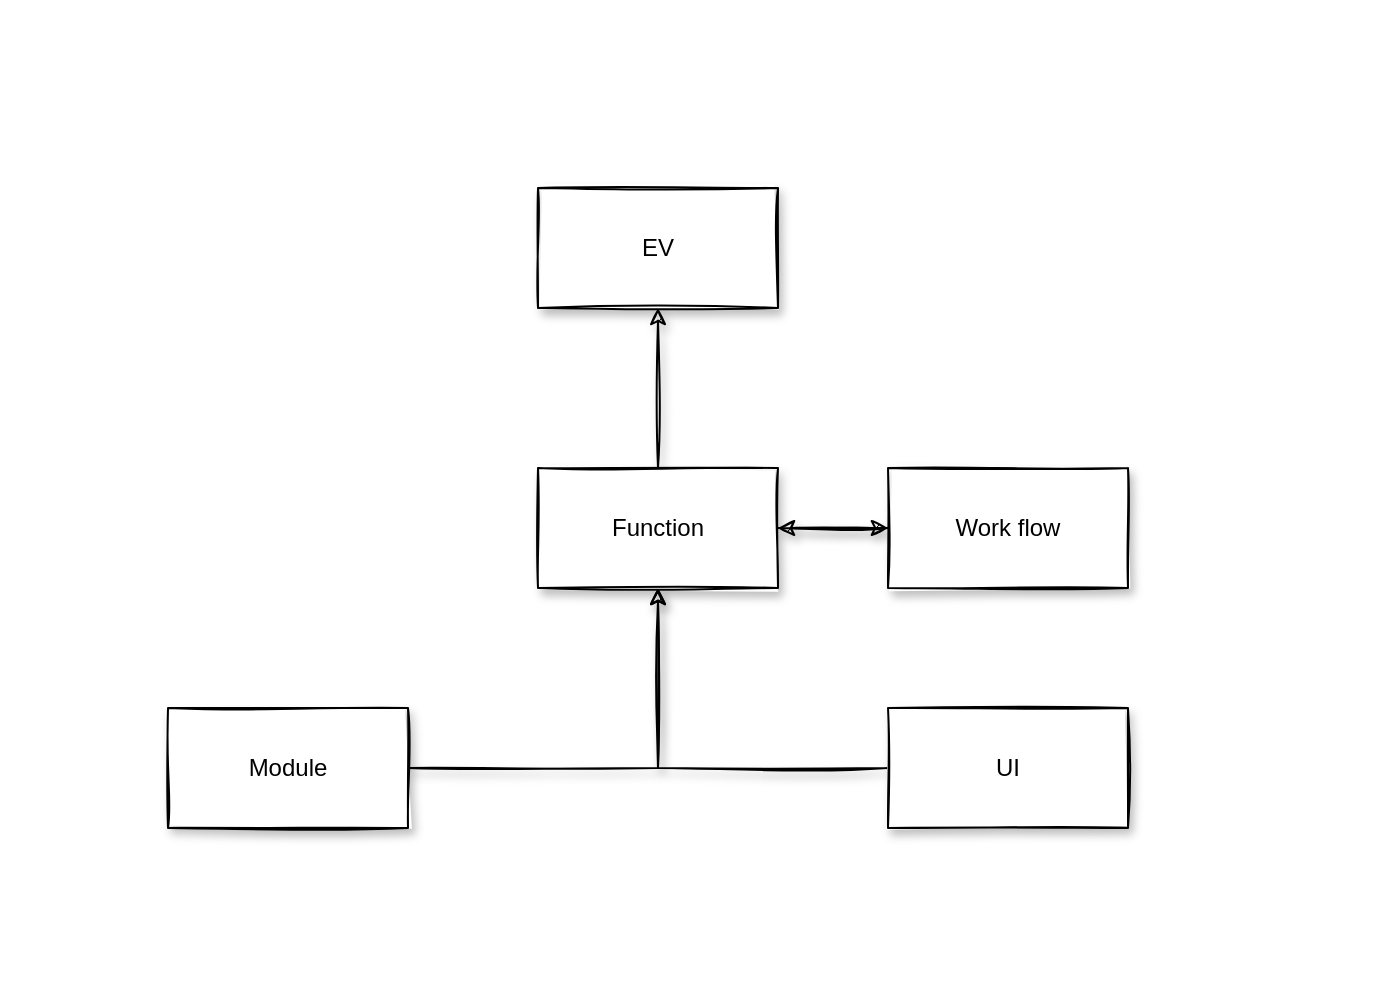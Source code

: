 <mxfile version="13.7.3" type="device"><diagram id="-dHdSOi4CRKu00gBhwg5" name="Page-1"><mxGraphModel dx="932" dy="865" grid="1" gridSize="10" guides="1" tooltips="1" connect="1" arrows="1" fold="1" page="1" pageScale="1" pageWidth="850" pageHeight="1100" math="0" shadow="0"><root><mxCell id="0"/><mxCell id="1" parent="0"/><mxCell id="c9Lq03elqx484L00_ZoJ-1" value="EV" style="rounded=0;whiteSpace=wrap;html=1;sketch=1;shadow=1;" vertex="1" parent="1"><mxGeometry x="305" y="240" width="120" height="60" as="geometry"/></mxCell><mxCell id="c9Lq03elqx484L00_ZoJ-8" style="edgeStyle=orthogonalEdgeStyle;rounded=0;orthogonalLoop=1;jettySize=auto;html=1;exitX=0.5;exitY=0;exitDx=0;exitDy=0;entryX=0.5;entryY=1;entryDx=0;entryDy=0;sketch=1;shadow=1;" edge="1" parent="1" source="c9Lq03elqx484L00_ZoJ-3" target="c9Lq03elqx484L00_ZoJ-1"><mxGeometry relative="1" as="geometry"/></mxCell><mxCell id="c9Lq03elqx484L00_ZoJ-13" value="" style="edgeStyle=orthogonalEdgeStyle;rounded=0;orthogonalLoop=1;jettySize=auto;html=1;sketch=1;shadow=1;" edge="1" parent="1" source="c9Lq03elqx484L00_ZoJ-3" target="c9Lq03elqx484L00_ZoJ-12"><mxGeometry relative="1" as="geometry"/></mxCell><mxCell id="c9Lq03elqx484L00_ZoJ-3" value="Function" style="rounded=0;whiteSpace=wrap;html=1;sketch=1;shadow=1;" vertex="1" parent="1"><mxGeometry x="305" y="380" width="120" height="60" as="geometry"/></mxCell><mxCell id="c9Lq03elqx484L00_ZoJ-6" style="edgeStyle=orthogonalEdgeStyle;rounded=0;orthogonalLoop=1;jettySize=auto;html=1;sketch=1;shadow=1;" edge="1" parent="1" source="c9Lq03elqx484L00_ZoJ-4" target="c9Lq03elqx484L00_ZoJ-3"><mxGeometry relative="1" as="geometry"/></mxCell><mxCell id="c9Lq03elqx484L00_ZoJ-4" value="Module" style="rounded=0;whiteSpace=wrap;html=1;sketch=1;shadow=1;" vertex="1" parent="1"><mxGeometry x="120" y="500" width="120" height="60" as="geometry"/></mxCell><mxCell id="c9Lq03elqx484L00_ZoJ-7" style="edgeStyle=orthogonalEdgeStyle;rounded=0;orthogonalLoop=1;jettySize=auto;html=1;entryX=0.5;entryY=1;entryDx=0;entryDy=0;sketch=1;shadow=1;" edge="1" parent="1" source="c9Lq03elqx484L00_ZoJ-5" target="c9Lq03elqx484L00_ZoJ-3"><mxGeometry relative="1" as="geometry"/></mxCell><mxCell id="c9Lq03elqx484L00_ZoJ-5" value="UI" style="rounded=0;whiteSpace=wrap;html=1;sketch=1;shadow=1;" vertex="1" parent="1"><mxGeometry x="480" y="500" width="120" height="60" as="geometry"/></mxCell><mxCell id="c9Lq03elqx484L00_ZoJ-14" style="edgeStyle=orthogonalEdgeStyle;rounded=0;orthogonalLoop=1;jettySize=auto;html=1;exitX=0;exitY=0.5;exitDx=0;exitDy=0;entryX=1;entryY=0.5;entryDx=0;entryDy=0;sketch=1;shadow=1;" edge="1" parent="1" source="c9Lq03elqx484L00_ZoJ-12" target="c9Lq03elqx484L00_ZoJ-3"><mxGeometry relative="1" as="geometry"/></mxCell><mxCell id="c9Lq03elqx484L00_ZoJ-12" value="Work flow" style="rounded=0;whiteSpace=wrap;html=1;sketch=1;shadow=1;" vertex="1" parent="1"><mxGeometry x="480" y="380" width="120" height="60" as="geometry"/></mxCell><mxCell id="c9Lq03elqx484L00_ZoJ-15" value="&amp;nbsp;" style="text;html=1;strokeColor=none;fillColor=none;align=center;verticalAlign=middle;whiteSpace=wrap;rounded=0;shadow=1;" vertex="1" parent="1"><mxGeometry x="40" y="150" width="40" height="20" as="geometry"/></mxCell><mxCell id="c9Lq03elqx484L00_ZoJ-17" value="&amp;nbsp;" style="text;html=1;strokeColor=none;fillColor=none;align=center;verticalAlign=middle;whiteSpace=wrap;rounded=0;shadow=1;" vertex="1" parent="1"><mxGeometry x="680" y="610" width="40" height="20" as="geometry"/></mxCell></root></mxGraphModel></diagram></mxfile>